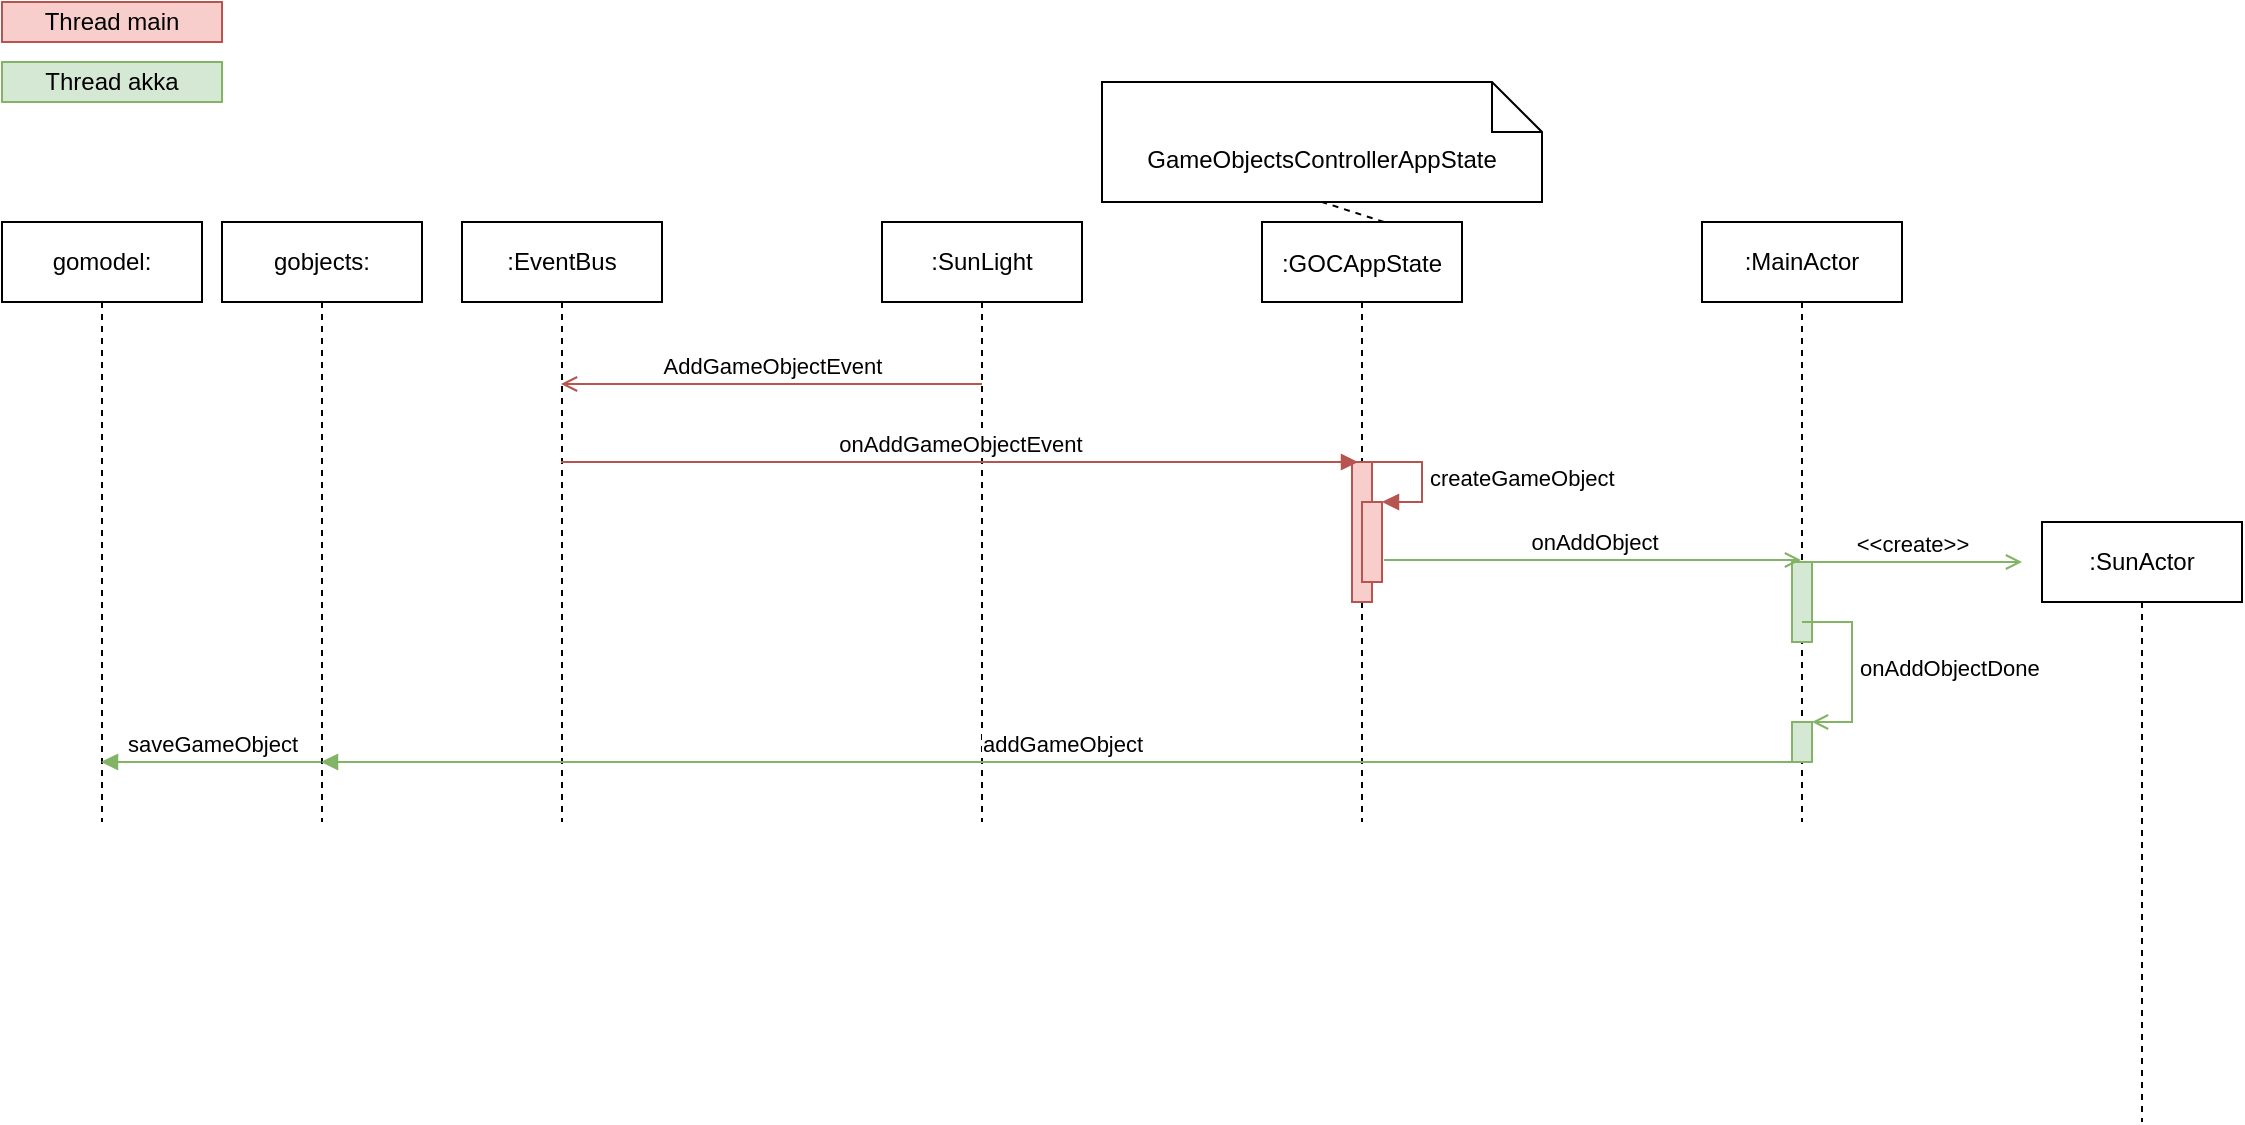 <mxfile version="13.11.0" type="github">
  <diagram id="vtLuwGIv9xebMNcSjZj7" name="Page-1">
    <mxGraphModel dx="1216" dy="767" grid="1" gridSize="10" guides="1" tooltips="1" connect="1" arrows="1" fold="1" page="1" pageScale="1" pageWidth="850" pageHeight="1100" math="0" shadow="0">
      <root>
        <mxCell id="0" />
        <mxCell id="1" parent="0" />
        <mxCell id="Ci0zy3aDHtbK-gbd4pcx-1" value=":SunLight" style="shape=umlLifeline;perimeter=lifelinePerimeter;whiteSpace=wrap;html=1;container=1;collapsible=0;recursiveResize=0;outlineConnect=0;" parent="1" vertex="1">
          <mxGeometry x="450" y="120" width="100" height="300" as="geometry" />
        </mxCell>
        <mxCell id="Ci0zy3aDHtbK-gbd4pcx-2" value=":EventBus" style="shape=umlLifeline;perimeter=lifelinePerimeter;whiteSpace=wrap;html=1;container=1;collapsible=0;recursiveResize=0;outlineConnect=0;" parent="1" vertex="1">
          <mxGeometry x="240" y="120" width="100" height="300" as="geometry" />
        </mxCell>
        <mxCell id="Ci0zy3aDHtbK-gbd4pcx-3" value="AddGameObjectEvent" style="html=1;verticalAlign=bottom;endArrow=open;endFill=0;fillColor=#f8cecc;strokeColor=#b85450;" parent="1" edge="1">
          <mxGeometry width="80" relative="1" as="geometry">
            <mxPoint x="500" y="201" as="sourcePoint" />
            <mxPoint x="289.5" y="201" as="targetPoint" />
          </mxGeometry>
        </mxCell>
        <mxCell id="Ci0zy3aDHtbK-gbd4pcx-4" value=":GOCAppState" style="shape=umlLifeline;perimeter=lifelinePerimeter;container=1;collapsible=0;recursiveResize=0;rounded=0;shadow=0;strokeWidth=1;" parent="1" vertex="1">
          <mxGeometry x="640" y="120" width="100" height="300" as="geometry" />
        </mxCell>
        <mxCell id="Ci0zy3aDHtbK-gbd4pcx-5" value="" style="html=1;points=[];perimeter=orthogonalPerimeter;fillColor=#f8cecc;strokeColor=#b85450;" parent="Ci0zy3aDHtbK-gbd4pcx-4" vertex="1">
          <mxGeometry x="45" y="120" width="10" height="70" as="geometry" />
        </mxCell>
        <mxCell id="Ci0zy3aDHtbK-gbd4pcx-6" value="GameObjectsControllerAppState" style="shape=note2;boundedLbl=1;whiteSpace=wrap;html=1;size=25;verticalAlign=top;align=center;" parent="1" vertex="1">
          <mxGeometry x="560" y="50" width="220" height="60" as="geometry" />
        </mxCell>
        <mxCell id="Ci0zy3aDHtbK-gbd4pcx-7" value="" style="endArrow=none;dashed=1;html=1;entryX=0.5;entryY=1;entryDx=0;entryDy=0;entryPerimeter=0;exitX=0.46;exitY=0;exitDx=0;exitDy=0;exitPerimeter=0;" parent="1" target="Ci0zy3aDHtbK-gbd4pcx-6" edge="1">
          <mxGeometry width="50" height="50" relative="1" as="geometry">
            <mxPoint x="701" y="120" as="sourcePoint" />
            <mxPoint x="805" y="390" as="targetPoint" />
          </mxGeometry>
        </mxCell>
        <mxCell id="Ci0zy3aDHtbK-gbd4pcx-8" value="onAddGameObjectEvent" style="html=1;verticalAlign=bottom;endArrow=block;entryX=0.48;entryY=0.8;entryDx=0;entryDy=0;entryPerimeter=0;fillColor=#f8cecc;strokeColor=#b85450;" parent="1" edge="1">
          <mxGeometry width="80" relative="1" as="geometry">
            <mxPoint x="289.5" y="240" as="sourcePoint" />
            <mxPoint x="688" y="240" as="targetPoint" />
          </mxGeometry>
        </mxCell>
        <mxCell id="Ci0zy3aDHtbK-gbd4pcx-9" value="" style="html=1;points=[];perimeter=orthogonalPerimeter;fillColor=#f8cecc;strokeColor=#b85450;" parent="1" vertex="1">
          <mxGeometry x="690" y="260" width="10" height="40" as="geometry" />
        </mxCell>
        <mxCell id="Ci0zy3aDHtbK-gbd4pcx-10" value="createGameObject" style="edgeStyle=orthogonalEdgeStyle;html=1;align=left;spacingLeft=2;endArrow=block;rounded=0;entryX=1;entryY=0;fillColor=#f8cecc;strokeColor=#b85450;" parent="1" target="Ci0zy3aDHtbK-gbd4pcx-9" edge="1">
          <mxGeometry relative="1" as="geometry">
            <mxPoint x="695" y="240" as="sourcePoint" />
            <Array as="points">
              <mxPoint x="720" y="240" />
            </Array>
          </mxGeometry>
        </mxCell>
        <mxCell id="Ci0zy3aDHtbK-gbd4pcx-11" value=":MainActor" style="shape=umlLifeline;perimeter=lifelinePerimeter;whiteSpace=wrap;html=1;container=1;collapsible=0;recursiveResize=0;outlineConnect=0;" parent="1" vertex="1">
          <mxGeometry x="860" y="120" width="100" height="300" as="geometry" />
        </mxCell>
        <mxCell id="Ci0zy3aDHtbK-gbd4pcx-15" value="" style="html=1;points=[];perimeter=orthogonalPerimeter;fillColor=#d5e8d4;strokeColor=#82b366;" parent="Ci0zy3aDHtbK-gbd4pcx-11" vertex="1">
          <mxGeometry x="45" y="170" width="10" height="40" as="geometry" />
        </mxCell>
        <mxCell id="Ci0zy3aDHtbK-gbd4pcx-18" value="" style="html=1;points=[];perimeter=orthogonalPerimeter;fillColor=#d5e8d4;strokeColor=#82b366;" parent="Ci0zy3aDHtbK-gbd4pcx-11" vertex="1">
          <mxGeometry x="45" y="250" width="10" height="20" as="geometry" />
        </mxCell>
        <mxCell id="Ci0zy3aDHtbK-gbd4pcx-19" value="onAddObjectDone" style="edgeStyle=orthogonalEdgeStyle;html=1;align=left;spacingLeft=2;endArrow=open;rounded=0;entryX=1;entryY=0;endFill=0;fillColor=#d5e8d4;strokeColor=#82b366;" parent="Ci0zy3aDHtbK-gbd4pcx-11" target="Ci0zy3aDHtbK-gbd4pcx-18" edge="1">
          <mxGeometry relative="1" as="geometry">
            <mxPoint x="50" y="200" as="sourcePoint" />
            <Array as="points">
              <mxPoint x="75" y="200" />
              <mxPoint x="75" y="250" />
            </Array>
          </mxGeometry>
        </mxCell>
        <mxCell id="Ci0zy3aDHtbK-gbd4pcx-12" value="onAddObject" style="html=1;verticalAlign=bottom;endArrow=open;exitX=1.1;exitY=0.725;exitDx=0;exitDy=0;exitPerimeter=0;endFill=0;fillColor=#d5e8d4;strokeColor=#82b366;" parent="1" source="Ci0zy3aDHtbK-gbd4pcx-9" target="Ci0zy3aDHtbK-gbd4pcx-11" edge="1">
          <mxGeometry width="80" relative="1" as="geometry">
            <mxPoint x="580" y="360" as="sourcePoint" />
            <mxPoint x="660" y="360" as="targetPoint" />
          </mxGeometry>
        </mxCell>
        <mxCell id="Ci0zy3aDHtbK-gbd4pcx-13" value=":SunActor" style="shape=umlLifeline;perimeter=lifelinePerimeter;whiteSpace=wrap;html=1;container=1;collapsible=0;recursiveResize=0;outlineConnect=0;" parent="1" vertex="1">
          <mxGeometry x="1030" y="270" width="100" height="300" as="geometry" />
        </mxCell>
        <mxCell id="Ci0zy3aDHtbK-gbd4pcx-14" value="&amp;lt;&amp;lt;create&amp;gt;&amp;gt;" style="html=1;verticalAlign=bottom;endArrow=open;endFill=0;fillColor=#d5e8d4;strokeColor=#82b366;" parent="1" edge="1">
          <mxGeometry width="80" relative="1" as="geometry">
            <mxPoint x="910" y="290" as="sourcePoint" />
            <mxPoint x="1020" y="290" as="targetPoint" />
          </mxGeometry>
        </mxCell>
        <mxCell id="Ci0zy3aDHtbK-gbd4pcx-16" value="gobjects:" style="shape=umlLifeline;perimeter=lifelinePerimeter;whiteSpace=wrap;html=1;container=1;collapsible=0;recursiveResize=0;outlineConnect=0;" parent="1" vertex="1">
          <mxGeometry x="120" y="120" width="100" height="300" as="geometry" />
        </mxCell>
        <mxCell id="Ci0zy3aDHtbK-gbd4pcx-17" value="addGameObject" style="html=1;verticalAlign=bottom;endArrow=block;fillColor=#d5e8d4;strokeColor=#82b366;" parent="1" edge="1">
          <mxGeometry width="80" relative="1" as="geometry">
            <mxPoint x="909.5" y="390" as="sourcePoint" />
            <mxPoint x="169.5" y="390" as="targetPoint" />
          </mxGeometry>
        </mxCell>
        <mxCell id="MZwlSwgvgCpneWA9qD-h-1" value="Thread main" style="rounded=0;whiteSpace=wrap;html=1;fillColor=#f8cecc;strokeColor=#b85450;" vertex="1" parent="1">
          <mxGeometry x="10" y="10" width="110" height="20" as="geometry" />
        </mxCell>
        <mxCell id="MZwlSwgvgCpneWA9qD-h-2" value="Thread akka" style="rounded=0;whiteSpace=wrap;html=1;fillColor=#d5e8d4;strokeColor=#82b366;" vertex="1" parent="1">
          <mxGeometry x="10" y="40" width="110" height="20" as="geometry" />
        </mxCell>
        <mxCell id="MZwlSwgvgCpneWA9qD-h-3" value="gomodel:" style="shape=umlLifeline;perimeter=lifelinePerimeter;whiteSpace=wrap;html=1;container=1;collapsible=0;recursiveResize=0;outlineConnect=0;" vertex="1" parent="1">
          <mxGeometry x="10" y="120" width="100" height="300" as="geometry" />
        </mxCell>
        <mxCell id="MZwlSwgvgCpneWA9qD-h-4" value="saveGameObject" style="html=1;verticalAlign=bottom;endArrow=block;fillColor=#d5e8d4;strokeColor=#82b366;" edge="1" parent="1">
          <mxGeometry width="80" relative="1" as="geometry">
            <mxPoint x="169.5" y="390" as="sourcePoint" />
            <mxPoint x="59.5" y="390" as="targetPoint" />
          </mxGeometry>
        </mxCell>
      </root>
    </mxGraphModel>
  </diagram>
</mxfile>
